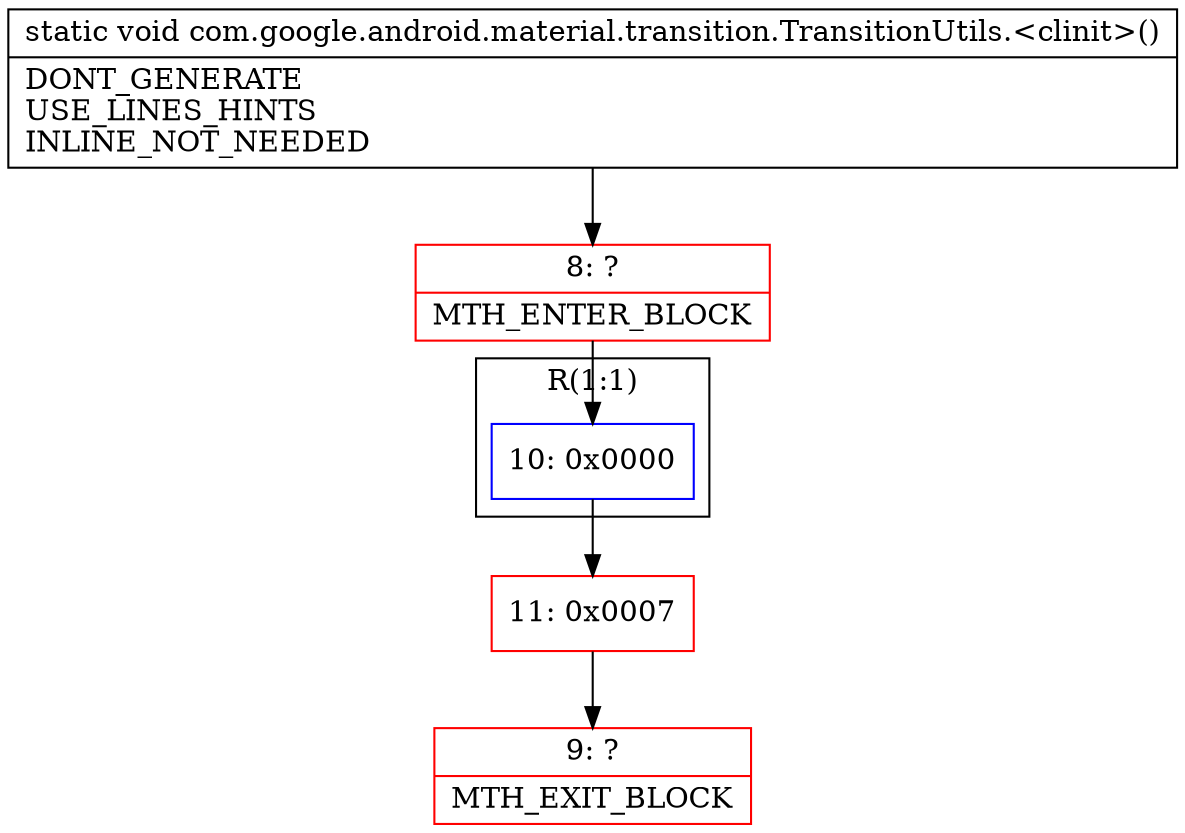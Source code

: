 digraph "CFG forcom.google.android.material.transition.TransitionUtils.\<clinit\>()V" {
subgraph cluster_Region_230093120 {
label = "R(1:1)";
node [shape=record,color=blue];
Node_10 [shape=record,label="{10\:\ 0x0000}"];
}
Node_8 [shape=record,color=red,label="{8\:\ ?|MTH_ENTER_BLOCK\l}"];
Node_11 [shape=record,color=red,label="{11\:\ 0x0007}"];
Node_9 [shape=record,color=red,label="{9\:\ ?|MTH_EXIT_BLOCK\l}"];
MethodNode[shape=record,label="{static void com.google.android.material.transition.TransitionUtils.\<clinit\>()  | DONT_GENERATE\lUSE_LINES_HINTS\lINLINE_NOT_NEEDED\l}"];
MethodNode -> Node_8;Node_10 -> Node_11;
Node_8 -> Node_10;
Node_11 -> Node_9;
}

